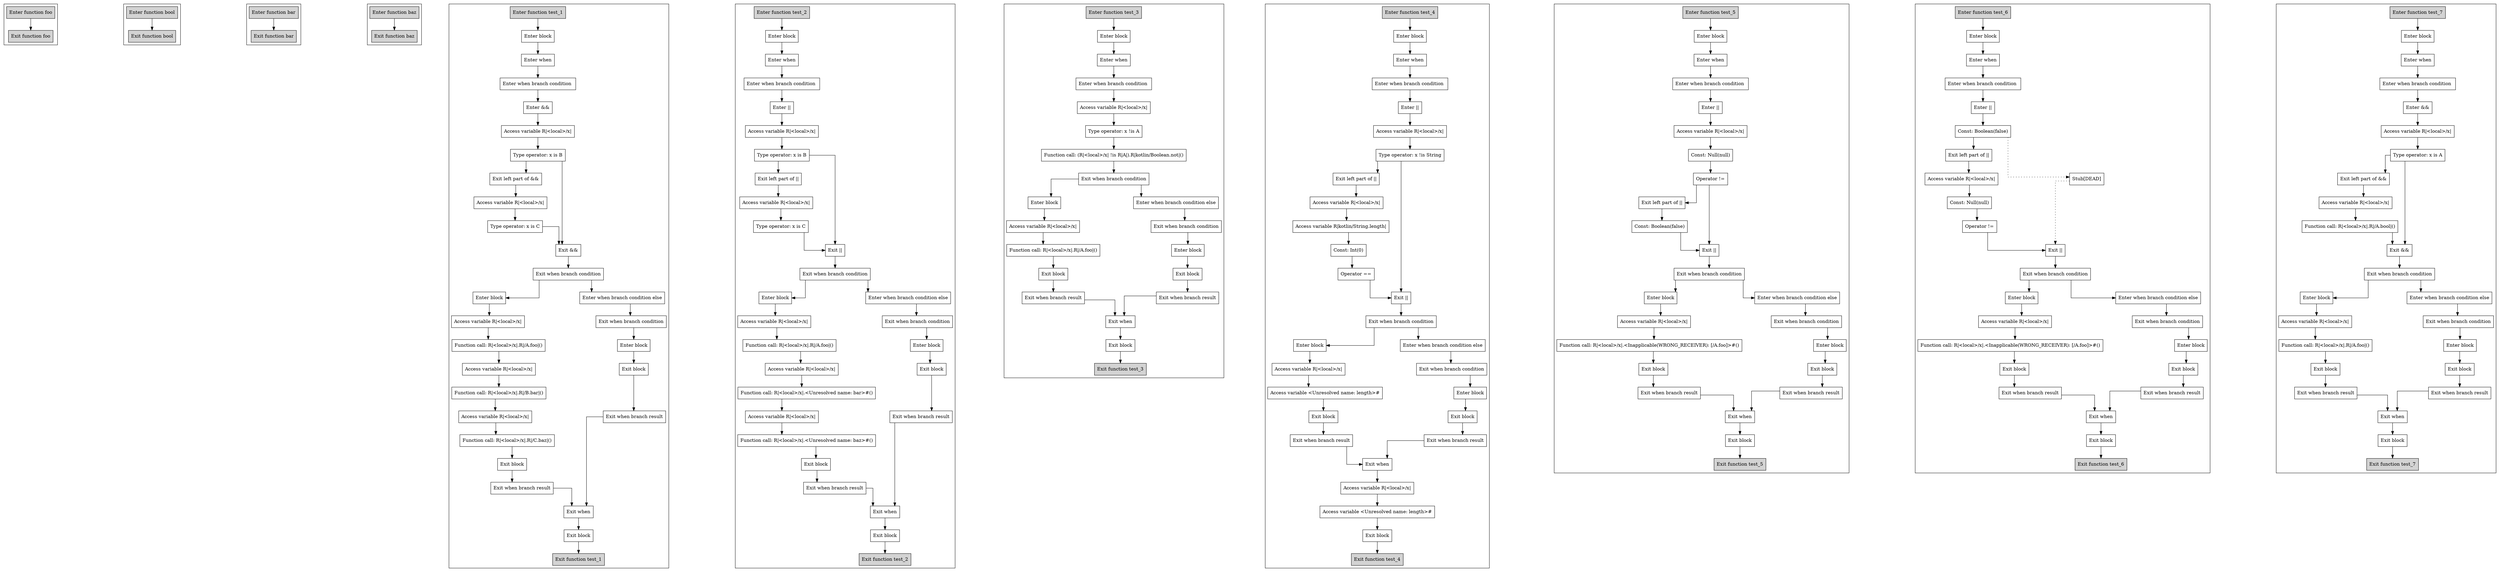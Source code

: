 digraph booleanOperators_kt {
graph [splines=ortho, nodesep=3]

subgraph cluster_foo {
  0 [shape=box label="Enter function foo" style="filled"];
  1 [shape=box label="Exit function foo" style="filled"];

  0 -> {1};
}

subgraph cluster_bool {
  2 [shape=box label="Enter function bool" style="filled"];
  3 [shape=box label="Exit function bool" style="filled"];

  2 -> {3};
}

subgraph cluster_bar {
  4 [shape=box label="Enter function bar" style="filled"];
  5 [shape=box label="Exit function bar" style="filled"];

  4 -> {5};
}

subgraph cluster_baz {
  6 [shape=box label="Enter function baz" style="filled"];
  7 [shape=box label="Exit function baz" style="filled"];

  6 -> {7};
}

subgraph cluster_test_1 {
  8 [shape=box label="Enter function test_1" style="filled"];
  9 [shape=box label="Enter block"];
  10 [shape=box label="Enter when"];
  11 [shape=box label="Enter when branch condition "];
  12 [shape=box label="Enter &&"];
  13 [shape=box label="Access variable R|<local>/x|"];
  14 [shape=box label="Type operator: x is B"];
  15 [shape=box label="Exit left part of &&"];
  16 [shape=box label="Access variable R|<local>/x|"];
  17 [shape=box label="Type operator: x is C"];
  18 [shape=box label="Exit &&"];
  19 [shape=box label="Exit when branch condition"];
  20 [shape=box label="Enter block"];
  21 [shape=box label="Access variable R|<local>/x|"];
  22 [shape=box label="Function call: R|<local>/x|.R|/A.foo|()"];
  23 [shape=box label="Access variable R|<local>/x|"];
  24 [shape=box label="Function call: R|<local>/x|.R|/B.bar|()"];
  25 [shape=box label="Access variable R|<local>/x|"];
  26 [shape=box label="Function call: R|<local>/x|.R|/C.baz|()"];
  27 [shape=box label="Exit block"];
  28 [shape=box label="Exit when branch result"];
  29 [shape=box label="Enter when branch condition else"];
  30 [shape=box label="Exit when branch condition"];
  31 [shape=box label="Enter block"];
  32 [shape=box label="Exit block"];
  33 [shape=box label="Exit when branch result"];
  34 [shape=box label="Exit when"];
  35 [shape=box label="Exit block"];
  36 [shape=box label="Exit function test_1" style="filled"];

  8 -> {9};
  9 -> {10};
  10 -> {11};
  11 -> {12};
  12 -> {13};
  13 -> {14};
  14 -> {18 15};
  15 -> {16};
  16 -> {17};
  17 -> {18};
  18 -> {19};
  19 -> {20 29};
  20 -> {21};
  21 -> {22};
  22 -> {23};
  23 -> {24};
  24 -> {25};
  25 -> {26};
  26 -> {27};
  27 -> {28};
  28 -> {34};
  29 -> {30};
  30 -> {31};
  31 -> {32};
  32 -> {33};
  33 -> {34};
  34 -> {35};
  35 -> {36};
}

subgraph cluster_test_2 {
  37 [shape=box label="Enter function test_2" style="filled"];
  38 [shape=box label="Enter block"];
  39 [shape=box label="Enter when"];
  40 [shape=box label="Enter when branch condition "];
  41 [shape=box label="Enter ||"];
  42 [shape=box label="Access variable R|<local>/x|"];
  43 [shape=box label="Type operator: x is B"];
  44 [shape=box label="Exit left part of ||"];
  45 [shape=box label="Access variable R|<local>/x|"];
  46 [shape=box label="Type operator: x is C"];
  47 [shape=box label="Exit ||"];
  48 [shape=box label="Exit when branch condition"];
  49 [shape=box label="Enter block"];
  50 [shape=box label="Access variable R|<local>/x|"];
  51 [shape=box label="Function call: R|<local>/x|.R|/A.foo|()"];
  52 [shape=box label="Access variable R|<local>/x|"];
  53 [shape=box label="Function call: R|<local>/x|.<Unresolved name: bar>#()"];
  54 [shape=box label="Access variable R|<local>/x|"];
  55 [shape=box label="Function call: R|<local>/x|.<Unresolved name: baz>#()"];
  56 [shape=box label="Exit block"];
  57 [shape=box label="Exit when branch result"];
  58 [shape=box label="Enter when branch condition else"];
  59 [shape=box label="Exit when branch condition"];
  60 [shape=box label="Enter block"];
  61 [shape=box label="Exit block"];
  62 [shape=box label="Exit when branch result"];
  63 [shape=box label="Exit when"];
  64 [shape=box label="Exit block"];
  65 [shape=box label="Exit function test_2" style="filled"];

  37 -> {38};
  38 -> {39};
  39 -> {40};
  40 -> {41};
  41 -> {42};
  42 -> {43};
  43 -> {47 44};
  44 -> {45};
  45 -> {46};
  46 -> {47};
  47 -> {48};
  48 -> {49 58};
  49 -> {50};
  50 -> {51};
  51 -> {52};
  52 -> {53};
  53 -> {54};
  54 -> {55};
  55 -> {56};
  56 -> {57};
  57 -> {63};
  58 -> {59};
  59 -> {60};
  60 -> {61};
  61 -> {62};
  62 -> {63};
  63 -> {64};
  64 -> {65};
}

subgraph cluster_test_3 {
  66 [shape=box label="Enter function test_3" style="filled"];
  67 [shape=box label="Enter block"];
  68 [shape=box label="Enter when"];
  69 [shape=box label="Enter when branch condition "];
  70 [shape=box label="Access variable R|<local>/x|"];
  71 [shape=box label="Type operator: x !is A"];
  72 [shape=box label="Function call: (R|<local>/x| !is R|A|).R|kotlin/Boolean.not|()"];
  73 [shape=box label="Exit when branch condition"];
  74 [shape=box label="Enter block"];
  75 [shape=box label="Access variable R|<local>/x|"];
  76 [shape=box label="Function call: R|<local>/x|.R|/A.foo|()"];
  77 [shape=box label="Exit block"];
  78 [shape=box label="Exit when branch result"];
  79 [shape=box label="Enter when branch condition else"];
  80 [shape=box label="Exit when branch condition"];
  81 [shape=box label="Enter block"];
  82 [shape=box label="Exit block"];
  83 [shape=box label="Exit when branch result"];
  84 [shape=box label="Exit when"];
  85 [shape=box label="Exit block"];
  86 [shape=box label="Exit function test_3" style="filled"];

  66 -> {67};
  67 -> {68};
  68 -> {69};
  69 -> {70};
  70 -> {71};
  71 -> {72};
  72 -> {73};
  73 -> {74 79};
  74 -> {75};
  75 -> {76};
  76 -> {77};
  77 -> {78};
  78 -> {84};
  79 -> {80};
  80 -> {81};
  81 -> {82};
  82 -> {83};
  83 -> {84};
  84 -> {85};
  85 -> {86};
}

subgraph cluster_test_4 {
  87 [shape=box label="Enter function test_4" style="filled"];
  88 [shape=box label="Enter block"];
  89 [shape=box label="Enter when"];
  90 [shape=box label="Enter when branch condition "];
  91 [shape=box label="Enter ||"];
  92 [shape=box label="Access variable R|<local>/x|"];
  93 [shape=box label="Type operator: x !is String"];
  94 [shape=box label="Exit left part of ||"];
  95 [shape=box label="Access variable R|<local>/x|"];
  96 [shape=box label="Access variable R|kotlin/String.length|"];
  97 [shape=box label="Const: Int(0)"];
  98 [shape=box label="Operator =="];
  99 [shape=box label="Exit ||"];
  100 [shape=box label="Exit when branch condition"];
  101 [shape=box label="Enter block"];
  102 [shape=box label="Access variable R|<local>/x|"];
  103 [shape=box label="Access variable <Unresolved name: length>#"];
  104 [shape=box label="Exit block"];
  105 [shape=box label="Exit when branch result"];
  106 [shape=box label="Enter when branch condition else"];
  107 [shape=box label="Exit when branch condition"];
  108 [shape=box label="Enter block"];
  109 [shape=box label="Exit block"];
  110 [shape=box label="Exit when branch result"];
  111 [shape=box label="Exit when"];
  112 [shape=box label="Access variable R|<local>/x|"];
  113 [shape=box label="Access variable <Unresolved name: length>#"];
  114 [shape=box label="Exit block"];
  115 [shape=box label="Exit function test_4" style="filled"];

  87 -> {88};
  88 -> {89};
  89 -> {90};
  90 -> {91};
  91 -> {92};
  92 -> {93};
  93 -> {99 94};
  94 -> {95};
  95 -> {96};
  96 -> {97};
  97 -> {98};
  98 -> {99};
  99 -> {100};
  100 -> {101 106};
  101 -> {102};
  102 -> {103};
  103 -> {104};
  104 -> {105};
  105 -> {111};
  106 -> {107};
  107 -> {108};
  108 -> {109};
  109 -> {110};
  110 -> {111};
  111 -> {112};
  112 -> {113};
  113 -> {114};
  114 -> {115};
}

subgraph cluster_test_5 {
  116 [shape=box label="Enter function test_5" style="filled"];
  117 [shape=box label="Enter block"];
  118 [shape=box label="Enter when"];
  119 [shape=box label="Enter when branch condition "];
  120 [shape=box label="Enter ||"];
  121 [shape=box label="Access variable R|<local>/x|"];
  122 [shape=box label="Const: Null(null)"];
  123 [shape=box label="Operator !="];
  124 [shape=box label="Exit left part of ||"];
  125 [shape=box label="Const: Boolean(false)"];
  126 [shape=box label="Exit ||"];
  127 [shape=box label="Exit when branch condition"];
  128 [shape=box label="Enter block"];
  129 [shape=box label="Access variable R|<local>/x|"];
  130 [shape=box label="Function call: R|<local>/x|.<Inapplicable(WRONG_RECEIVER): [/A.foo]>#()"];
  131 [shape=box label="Exit block"];
  132 [shape=box label="Exit when branch result"];
  133 [shape=box label="Enter when branch condition else"];
  134 [shape=box label="Exit when branch condition"];
  135 [shape=box label="Enter block"];
  136 [shape=box label="Exit block"];
  137 [shape=box label="Exit when branch result"];
  138 [shape=box label="Exit when"];
  139 [shape=box label="Exit block"];
  140 [shape=box label="Exit function test_5" style="filled"];

  116 -> {117};
  117 -> {118};
  118 -> {119};
  119 -> {120};
  120 -> {121};
  121 -> {122};
  122 -> {123};
  123 -> {126 124};
  124 -> {125};
  125 -> {126};
  126 -> {127};
  127 -> {128 133};
  128 -> {129};
  129 -> {130};
  130 -> {131};
  131 -> {132};
  132 -> {138};
  133 -> {134};
  134 -> {135};
  135 -> {136};
  136 -> {137};
  137 -> {138};
  138 -> {139};
  139 -> {140};
}

subgraph cluster_test_6 {
  141 [shape=box label="Enter function test_6" style="filled"];
  142 [shape=box label="Enter block"];
  143 [shape=box label="Enter when"];
  144 [shape=box label="Enter when branch condition "];
  145 [shape=box label="Enter ||"];
  146 [shape=box label="Const: Boolean(false)"];
  147 [shape=box label="Exit left part of ||"];
  148 [shape=box label="Access variable R|<local>/x|"];
  149 [shape=box label="Const: Null(null)"];
  150 [shape=box label="Operator !="];
  151 [shape=box label="Stub[DEAD]"];
  152 [shape=box label="Exit ||"];
  153 [shape=box label="Exit when branch condition"];
  154 [shape=box label="Enter block"];
  155 [shape=box label="Access variable R|<local>/x|"];
  156 [shape=box label="Function call: R|<local>/x|.<Inapplicable(WRONG_RECEIVER): [/A.foo]>#()"];
  157 [shape=box label="Exit block"];
  158 [shape=box label="Exit when branch result"];
  159 [shape=box label="Enter when branch condition else"];
  160 [shape=box label="Exit when branch condition"];
  161 [shape=box label="Enter block"];
  162 [shape=box label="Exit block"];
  163 [shape=box label="Exit when branch result"];
  164 [shape=box label="Exit when"];
  165 [shape=box label="Exit block"];
  166 [shape=box label="Exit function test_6" style="filled"];

  141 -> {142};
  142 -> {143};
  143 -> {144};
  144 -> {145};
  145 -> {146};
  146 -> {147};
  146 -> {151} [style=dotted];
  147 -> {148};
  148 -> {149};
  149 -> {150};
  150 -> {152};
  151 -> {152} [style=dotted];
  152 -> {153};
  153 -> {154 159};
  154 -> {155};
  155 -> {156};
  156 -> {157};
  157 -> {158};
  158 -> {164};
  159 -> {160};
  160 -> {161};
  161 -> {162};
  162 -> {163};
  163 -> {164};
  164 -> {165};
  165 -> {166};
}

subgraph cluster_test_7 {
  167 [shape=box label="Enter function test_7" style="filled"];
  168 [shape=box label="Enter block"];
  169 [shape=box label="Enter when"];
  170 [shape=box label="Enter when branch condition "];
  171 [shape=box label="Enter &&"];
  172 [shape=box label="Access variable R|<local>/x|"];
  173 [shape=box label="Type operator: x is A"];
  174 [shape=box label="Exit left part of &&"];
  175 [shape=box label="Access variable R|<local>/x|"];
  176 [shape=box label="Function call: R|<local>/x|.R|/A.bool|()"];
  177 [shape=box label="Exit &&"];
  178 [shape=box label="Exit when branch condition"];
  179 [shape=box label="Enter block"];
  180 [shape=box label="Access variable R|<local>/x|"];
  181 [shape=box label="Function call: R|<local>/x|.R|/A.foo|()"];
  182 [shape=box label="Exit block"];
  183 [shape=box label="Exit when branch result"];
  184 [shape=box label="Enter when branch condition else"];
  185 [shape=box label="Exit when branch condition"];
  186 [shape=box label="Enter block"];
  187 [shape=box label="Exit block"];
  188 [shape=box label="Exit when branch result"];
  189 [shape=box label="Exit when"];
  190 [shape=box label="Exit block"];
  191 [shape=box label="Exit function test_7" style="filled"];

  167 -> {168};
  168 -> {169};
  169 -> {170};
  170 -> {171};
  171 -> {172};
  172 -> {173};
  173 -> {177 174};
  174 -> {175};
  175 -> {176};
  176 -> {177};
  177 -> {178};
  178 -> {179 184};
  179 -> {180};
  180 -> {181};
  181 -> {182};
  182 -> {183};
  183 -> {189};
  184 -> {185};
  185 -> {186};
  186 -> {187};
  187 -> {188};
  188 -> {189};
  189 -> {190};
  190 -> {191};
}

}
